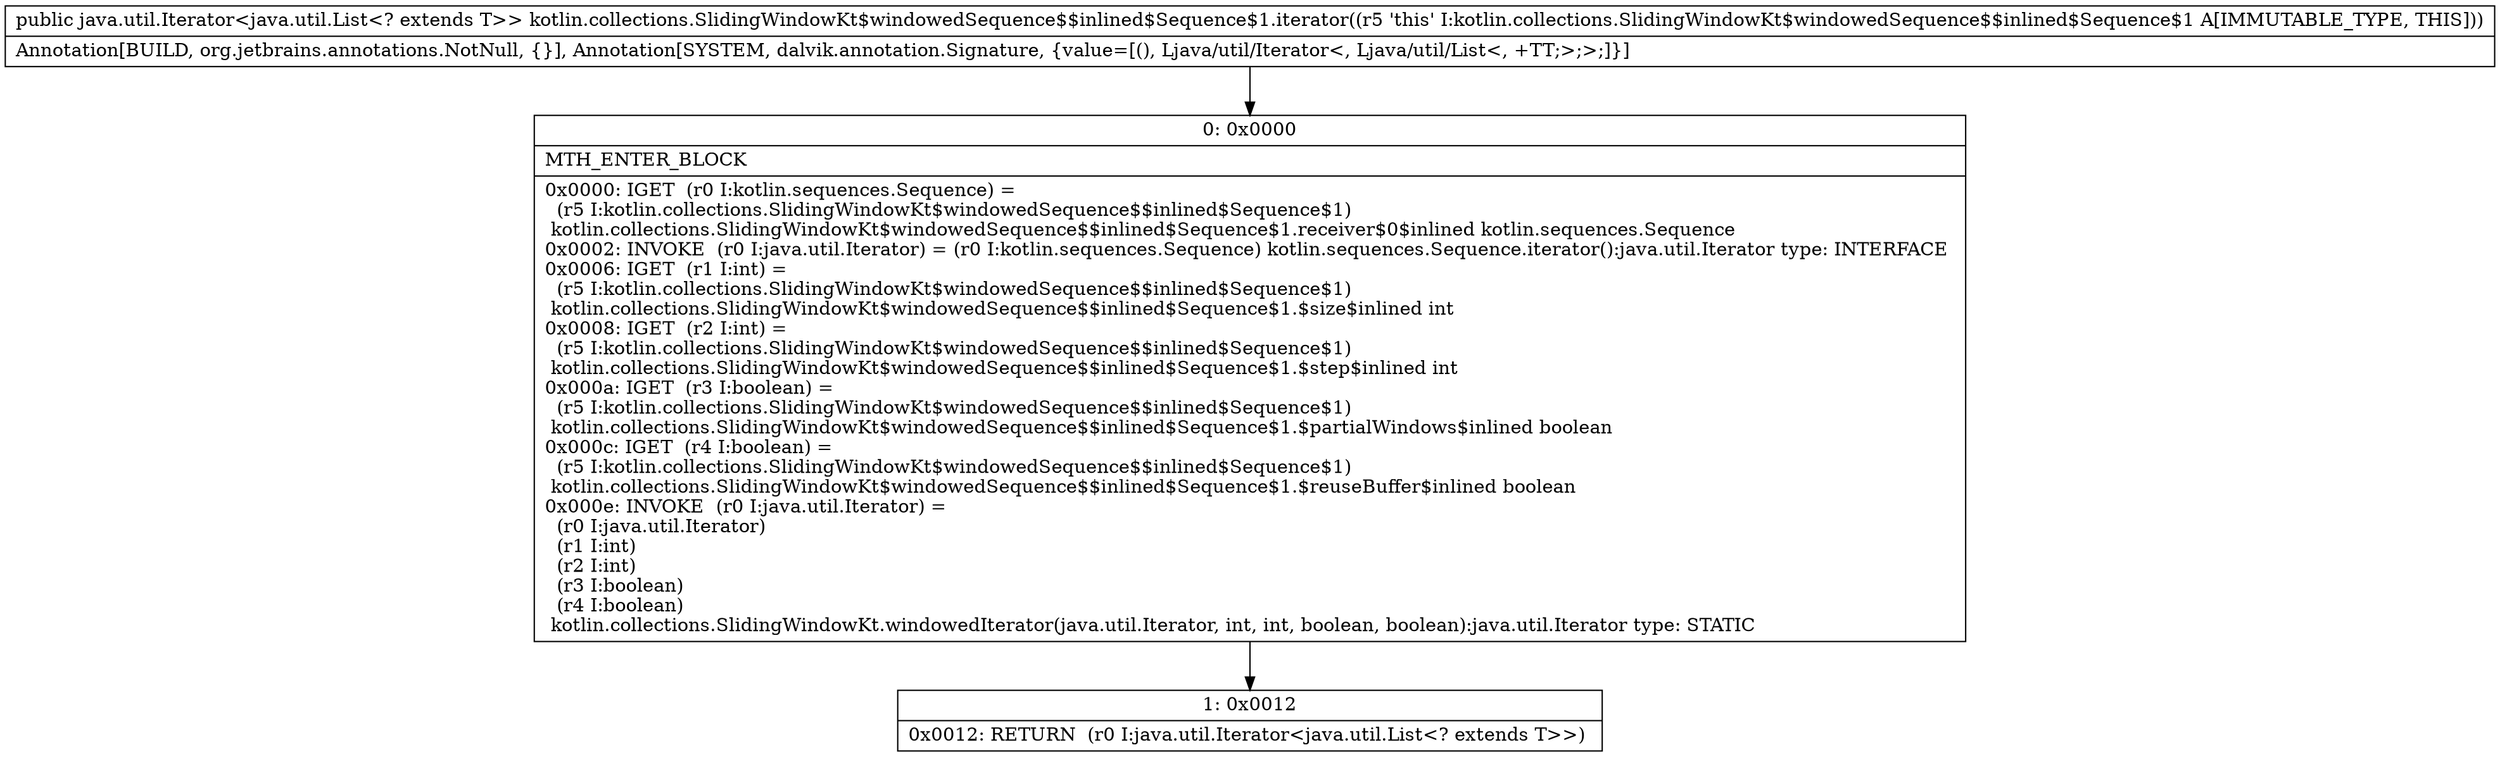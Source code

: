 digraph "CFG forkotlin.collections.SlidingWindowKt$windowedSequence$$inlined$Sequence$1.iterator()Ljava\/util\/Iterator;" {
Node_0 [shape=record,label="{0\:\ 0x0000|MTH_ENTER_BLOCK\l|0x0000: IGET  (r0 I:kotlin.sequences.Sequence) = \l  (r5 I:kotlin.collections.SlidingWindowKt$windowedSequence$$inlined$Sequence$1)\l kotlin.collections.SlidingWindowKt$windowedSequence$$inlined$Sequence$1.receiver$0$inlined kotlin.sequences.Sequence \l0x0002: INVOKE  (r0 I:java.util.Iterator) = (r0 I:kotlin.sequences.Sequence) kotlin.sequences.Sequence.iterator():java.util.Iterator type: INTERFACE \l0x0006: IGET  (r1 I:int) = \l  (r5 I:kotlin.collections.SlidingWindowKt$windowedSequence$$inlined$Sequence$1)\l kotlin.collections.SlidingWindowKt$windowedSequence$$inlined$Sequence$1.$size$inlined int \l0x0008: IGET  (r2 I:int) = \l  (r5 I:kotlin.collections.SlidingWindowKt$windowedSequence$$inlined$Sequence$1)\l kotlin.collections.SlidingWindowKt$windowedSequence$$inlined$Sequence$1.$step$inlined int \l0x000a: IGET  (r3 I:boolean) = \l  (r5 I:kotlin.collections.SlidingWindowKt$windowedSequence$$inlined$Sequence$1)\l kotlin.collections.SlidingWindowKt$windowedSequence$$inlined$Sequence$1.$partialWindows$inlined boolean \l0x000c: IGET  (r4 I:boolean) = \l  (r5 I:kotlin.collections.SlidingWindowKt$windowedSequence$$inlined$Sequence$1)\l kotlin.collections.SlidingWindowKt$windowedSequence$$inlined$Sequence$1.$reuseBuffer$inlined boolean \l0x000e: INVOKE  (r0 I:java.util.Iterator) = \l  (r0 I:java.util.Iterator)\l  (r1 I:int)\l  (r2 I:int)\l  (r3 I:boolean)\l  (r4 I:boolean)\l kotlin.collections.SlidingWindowKt.windowedIterator(java.util.Iterator, int, int, boolean, boolean):java.util.Iterator type: STATIC \l}"];
Node_1 [shape=record,label="{1\:\ 0x0012|0x0012: RETURN  (r0 I:java.util.Iterator\<java.util.List\<? extends T\>\>) \l}"];
MethodNode[shape=record,label="{public java.util.Iterator\<java.util.List\<? extends T\>\> kotlin.collections.SlidingWindowKt$windowedSequence$$inlined$Sequence$1.iterator((r5 'this' I:kotlin.collections.SlidingWindowKt$windowedSequence$$inlined$Sequence$1 A[IMMUTABLE_TYPE, THIS]))  | Annotation[BUILD, org.jetbrains.annotations.NotNull, \{\}], Annotation[SYSTEM, dalvik.annotation.Signature, \{value=[(), Ljava\/util\/Iterator\<, Ljava\/util\/List\<, +TT;\>;\>;]\}]\l}"];
MethodNode -> Node_0;
Node_0 -> Node_1;
}

